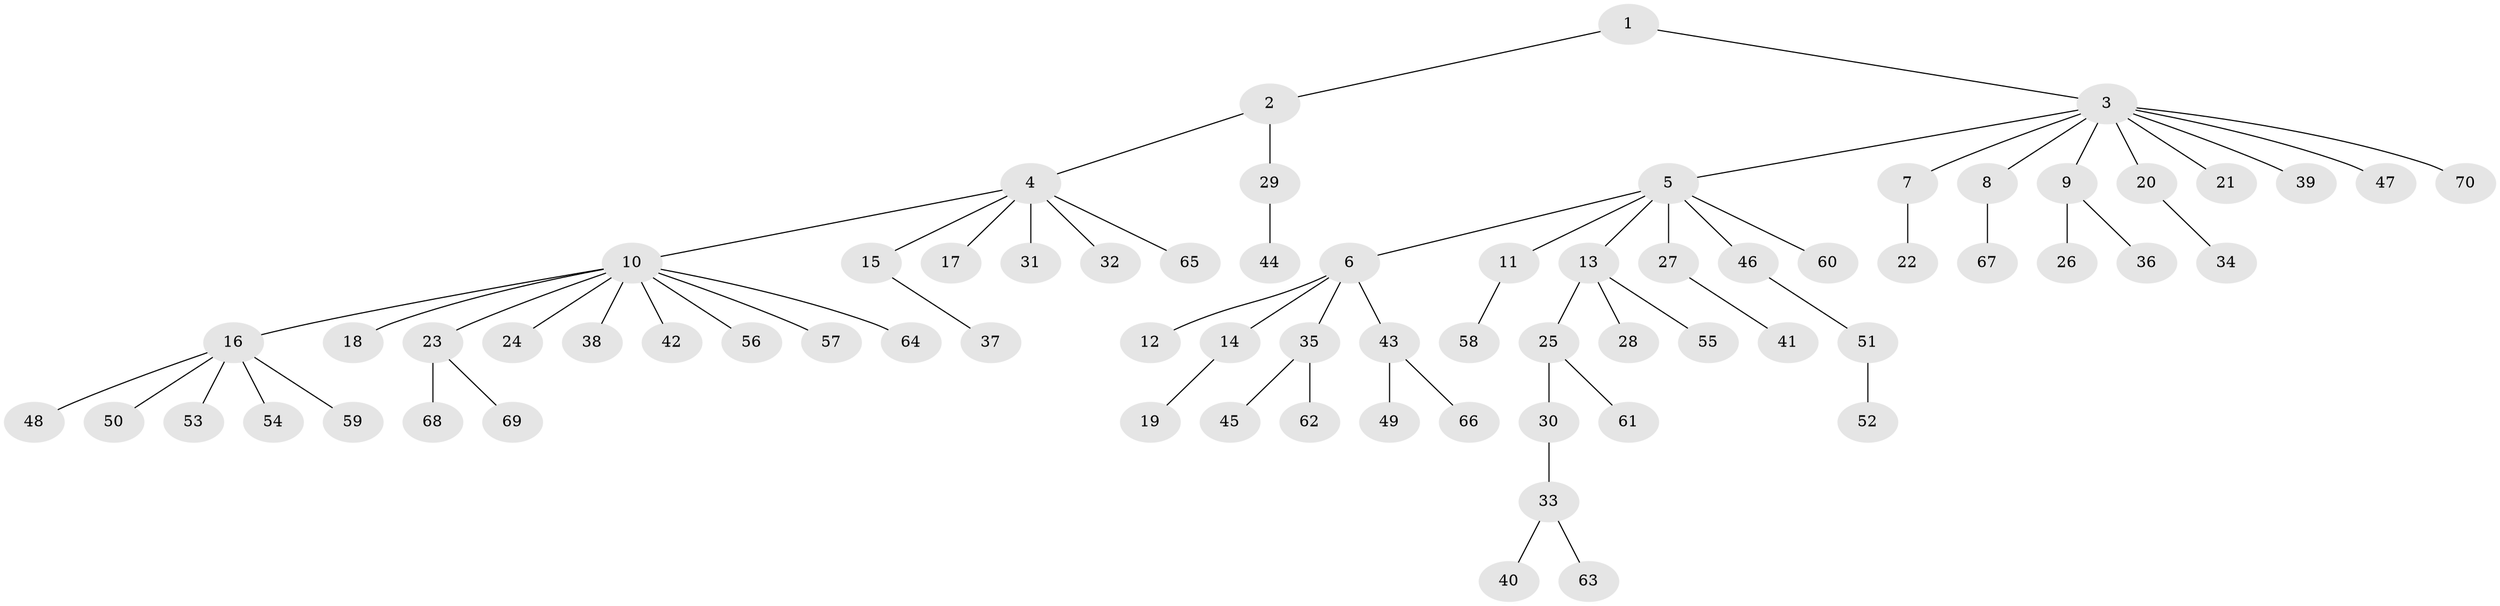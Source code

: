 // coarse degree distribution, {3: 0.061224489795918366, 9: 0.04081632653061224, 6: 0.04081632653061224, 7: 0.02040816326530612, 1: 0.7142857142857143, 2: 0.10204081632653061, 5: 0.02040816326530612}
// Generated by graph-tools (version 1.1) at 2025/41/03/06/25 10:41:49]
// undirected, 70 vertices, 69 edges
graph export_dot {
graph [start="1"]
  node [color=gray90,style=filled];
  1;
  2;
  3;
  4;
  5;
  6;
  7;
  8;
  9;
  10;
  11;
  12;
  13;
  14;
  15;
  16;
  17;
  18;
  19;
  20;
  21;
  22;
  23;
  24;
  25;
  26;
  27;
  28;
  29;
  30;
  31;
  32;
  33;
  34;
  35;
  36;
  37;
  38;
  39;
  40;
  41;
  42;
  43;
  44;
  45;
  46;
  47;
  48;
  49;
  50;
  51;
  52;
  53;
  54;
  55;
  56;
  57;
  58;
  59;
  60;
  61;
  62;
  63;
  64;
  65;
  66;
  67;
  68;
  69;
  70;
  1 -- 2;
  1 -- 3;
  2 -- 4;
  2 -- 29;
  3 -- 5;
  3 -- 7;
  3 -- 8;
  3 -- 9;
  3 -- 20;
  3 -- 21;
  3 -- 39;
  3 -- 47;
  3 -- 70;
  4 -- 10;
  4 -- 15;
  4 -- 17;
  4 -- 31;
  4 -- 32;
  4 -- 65;
  5 -- 6;
  5 -- 11;
  5 -- 13;
  5 -- 27;
  5 -- 46;
  5 -- 60;
  6 -- 12;
  6 -- 14;
  6 -- 35;
  6 -- 43;
  7 -- 22;
  8 -- 67;
  9 -- 26;
  9 -- 36;
  10 -- 16;
  10 -- 18;
  10 -- 23;
  10 -- 24;
  10 -- 38;
  10 -- 42;
  10 -- 56;
  10 -- 57;
  10 -- 64;
  11 -- 58;
  13 -- 25;
  13 -- 28;
  13 -- 55;
  14 -- 19;
  15 -- 37;
  16 -- 48;
  16 -- 50;
  16 -- 53;
  16 -- 54;
  16 -- 59;
  20 -- 34;
  23 -- 68;
  23 -- 69;
  25 -- 30;
  25 -- 61;
  27 -- 41;
  29 -- 44;
  30 -- 33;
  33 -- 40;
  33 -- 63;
  35 -- 45;
  35 -- 62;
  43 -- 49;
  43 -- 66;
  46 -- 51;
  51 -- 52;
}
